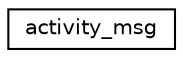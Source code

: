 digraph "Graphical Class Hierarchy"
{
 // LATEX_PDF_SIZE
  edge [fontname="Helvetica",fontsize="10",labelfontname="Helvetica",labelfontsize="10"];
  node [fontname="Helvetica",fontsize="10",shape=record];
  rankdir="LR";
  Node0 [label="activity_msg",height=0.2,width=0.4,color="black", fillcolor="white", style="filled",URL="$structactivity__msg.html",tooltip=" "];
}
